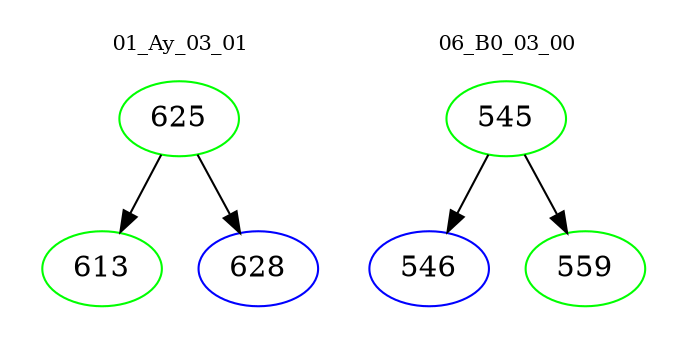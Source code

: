 digraph{
subgraph cluster_0 {
color = white
label = "01_Ay_03_01";
fontsize=10;
T0_625 [label="625", color="green"]
T0_625 -> T0_613 [color="black"]
T0_613 [label="613", color="green"]
T0_625 -> T0_628 [color="black"]
T0_628 [label="628", color="blue"]
}
subgraph cluster_1 {
color = white
label = "06_B0_03_00";
fontsize=10;
T1_545 [label="545", color="green"]
T1_545 -> T1_546 [color="black"]
T1_546 [label="546", color="blue"]
T1_545 -> T1_559 [color="black"]
T1_559 [label="559", color="green"]
}
}

